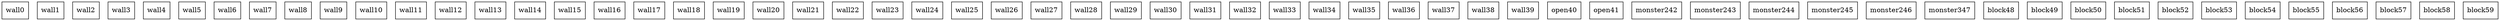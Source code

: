 graph room {
 node [shape="box"]; wall0 [pos="1,1!"]; wall1 [pos="2,1!"]; wall2 [pos="3,1!"]; wall3 [pos="4,1!"]; wall4 [pos="5,1!"]; wall5 [pos="6,1!"]; wall6 [pos="8,1!"]; wall7 [pos="9,1!"]; wall8 [pos="10,1!"]; wall9 [pos="11,1!"]; wall10 [pos="12,1!"]; wall11 [pos="13,1!"]; wall12 [pos="14,1!"]; wall13 [pos="1,2!"]; wall14 [pos="14,2!"]; wall15 [pos="1,3!"]; wall16 [pos="14,3!"]; wall17 [pos="1,4!"]; wall18 [pos="14,4!"]; wall19 [pos="1,5!"]; wall20 [pos="14,5!"]; wall21 [pos="1,6!"]; wall22 [pos="14,6!"]; wall23 [pos="1,7!"]; wall24 [pos="14,7!"]; wall25 [pos="1,8!"]; wall26 [pos="14,8!"]; wall27 [pos="1,9!"]; wall28 [pos="2,9!"]; wall29 [pos="3,9!"]; wall30 [pos="4,9!"]; wall31 [pos="5,9!"]; wall32 [pos="6,9!"]; wall33 [pos="8,9!"]; wall34 [pos="9,9!"]; wall35 [pos="10,9!"]; wall36 [pos="11,9!"]; wall37 [pos="12,9!"]; wall38 [pos="13,9!"]; wall39 [pos="14,9!"]; open40 [pos="7,1!"]; open41 [pos="7,9!"]; monster242 [pos="7,4!"]; monster243 [pos="5,5!"]; monster244 [pos="7,5!"]; monster245 [pos="10,6!"]; monster246 [pos="11,6!"]; monster347 [pos="4,4!"]; block48 [pos="9,3!"]; block49 [pos="10,3!"]; block50 [pos="12,3!"]; block51 [pos="13,3!"]; block52 [pos="9,4!"]; block53 [pos="10,4!"]; block54 [pos="12,4!"]; block55 [pos="13,4!"]; block56 [pos="9,5!"]; block57 [pos="10,5!"]; block58 [pos="12,5!"]; block59 [pos="13,5!"]; }